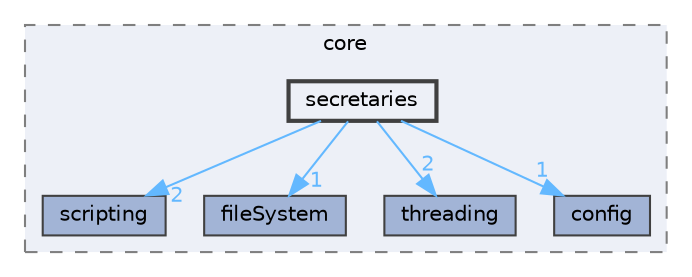 digraph "techstorm/core/secretaries"
{
 // LATEX_PDF_SIZE
  bgcolor="transparent";
  edge [fontname=Helvetica,fontsize=10,labelfontname=Helvetica,labelfontsize=10];
  node [fontname=Helvetica,fontsize=10,shape=box,height=0.2,width=0.4];
  compound=true
  subgraph clusterdir_cf837ce2acd7da7bca021b6616dd34cf {
    graph [ bgcolor="#edf0f7", pencolor="grey50", label="core", fontname=Helvetica,fontsize=10 style="filled,dashed", URL="dir_cf837ce2acd7da7bca021b6616dd34cf.html",tooltip=""]
  dir_1e4e178e5c33f69f7c7f781e38b1c96e [label="scripting", fillcolor="#a2b4d6", color="grey25", style="filled", URL="dir_1e4e178e5c33f69f7c7f781e38b1c96e.html",tooltip=""];
  dir_345332be46ee771722b19dc787f15845 [label="fileSystem", fillcolor="#a2b4d6", color="grey25", style="filled", URL="dir_345332be46ee771722b19dc787f15845.html",tooltip=""];
  dir_4215a20b4790baca1f8c0a5a19efcf3f [label="threading", fillcolor="#a2b4d6", color="grey25", style="filled", URL="dir_4215a20b4790baca1f8c0a5a19efcf3f.html",tooltip=""];
  dir_a0af3f1152808b6bbe82de8b8f385628 [label="config", fillcolor="#a2b4d6", color="grey25", style="filled", URL="dir_a0af3f1152808b6bbe82de8b8f385628.html",tooltip=""];
  dir_ecbace3ab35d47127f417692548e669a [label="secretaries", fillcolor="#edf0f7", color="grey25", style="filled,bold", URL="dir_ecbace3ab35d47127f417692548e669a.html",tooltip=""];
  }
  dir_ecbace3ab35d47127f417692548e669a->dir_1e4e178e5c33f69f7c7f781e38b1c96e [headlabel="2", labeldistance=1.5 headhref="dir_000109_000107.html" href="dir_000109_000107.html" color="steelblue1" fontcolor="steelblue1"];
  dir_ecbace3ab35d47127f417692548e669a->dir_345332be46ee771722b19dc787f15845 [headlabel="1", labeldistance=1.5 headhref="dir_000109_000047.html" href="dir_000109_000047.html" color="steelblue1" fontcolor="steelblue1"];
  dir_ecbace3ab35d47127f417692548e669a->dir_4215a20b4790baca1f8c0a5a19efcf3f [headlabel="2", labeldistance=1.5 headhref="dir_000109_000131.html" href="dir_000109_000131.html" color="steelblue1" fontcolor="steelblue1"];
  dir_ecbace3ab35d47127f417692548e669a->dir_a0af3f1152808b6bbe82de8b8f385628 [headlabel="1", labeldistance=1.5 headhref="dir_000109_000017.html" href="dir_000109_000017.html" color="steelblue1" fontcolor="steelblue1"];
}
